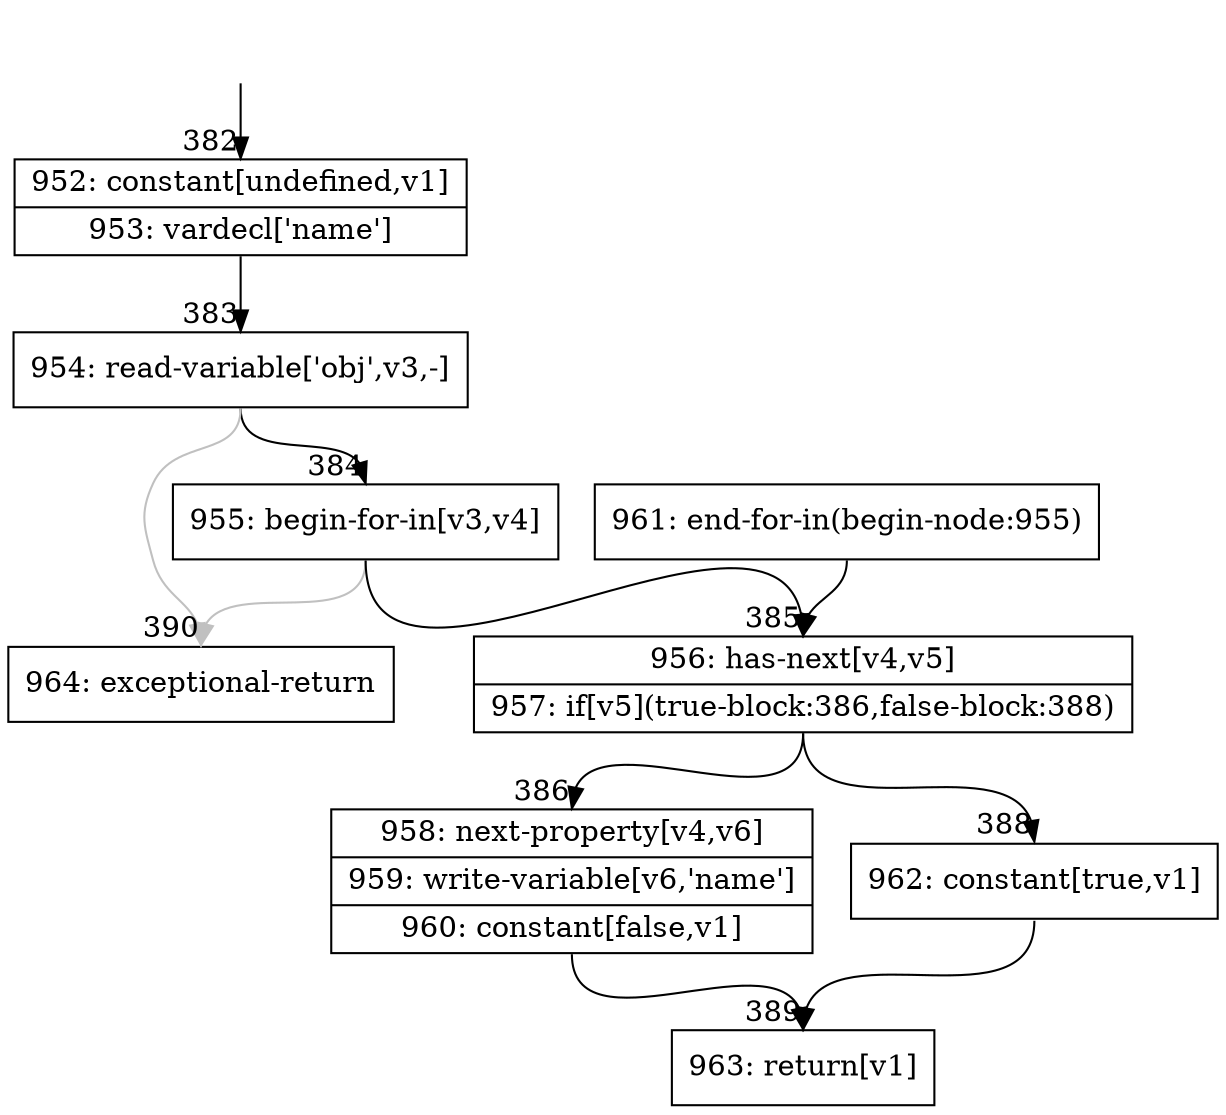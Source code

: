 digraph {
rankdir="TD"
BB_entry30[shape=none,label=""];
BB_entry30 -> BB382 [tailport=s, headport=n, headlabel="    382"]
BB382 [shape=record label="{952: constant[undefined,v1]|953: vardecl['name']}" ] 
BB382 -> BB383 [tailport=s, headport=n, headlabel="      383"]
BB383 [shape=record label="{954: read-variable['obj',v3,-]}" ] 
BB383 -> BB384 [tailport=s, headport=n, headlabel="      384"]
BB383 -> BB390 [tailport=s, headport=n, color=gray, headlabel="      390"]
BB384 [shape=record label="{955: begin-for-in[v3,v4]}" ] 
BB384 -> BB385 [tailport=s, headport=n, headlabel="      385"]
BB384 -> BB390 [tailport=s, headport=n, color=gray]
BB385 [shape=record label="{956: has-next[v4,v5]|957: if[v5](true-block:386,false-block:388)}" ] 
BB385 -> BB386 [tailport=s, headport=n, headlabel="      386"]
BB385 -> BB388 [tailport=s, headport=n, headlabel="      388"]
BB386 [shape=record label="{958: next-property[v4,v6]|959: write-variable[v6,'name']|960: constant[false,v1]}" ] 
BB386 -> BB389 [tailport=s, headport=n, headlabel="      389"]
BB387 [shape=record label="{961: end-for-in(begin-node:955)}" ] 
BB387 -> BB385 [tailport=s, headport=n]
BB388 [shape=record label="{962: constant[true,v1]}" ] 
BB388 -> BB389 [tailport=s, headport=n]
BB389 [shape=record label="{963: return[v1]}" ] 
BB390 [shape=record label="{964: exceptional-return}" ] 
}
